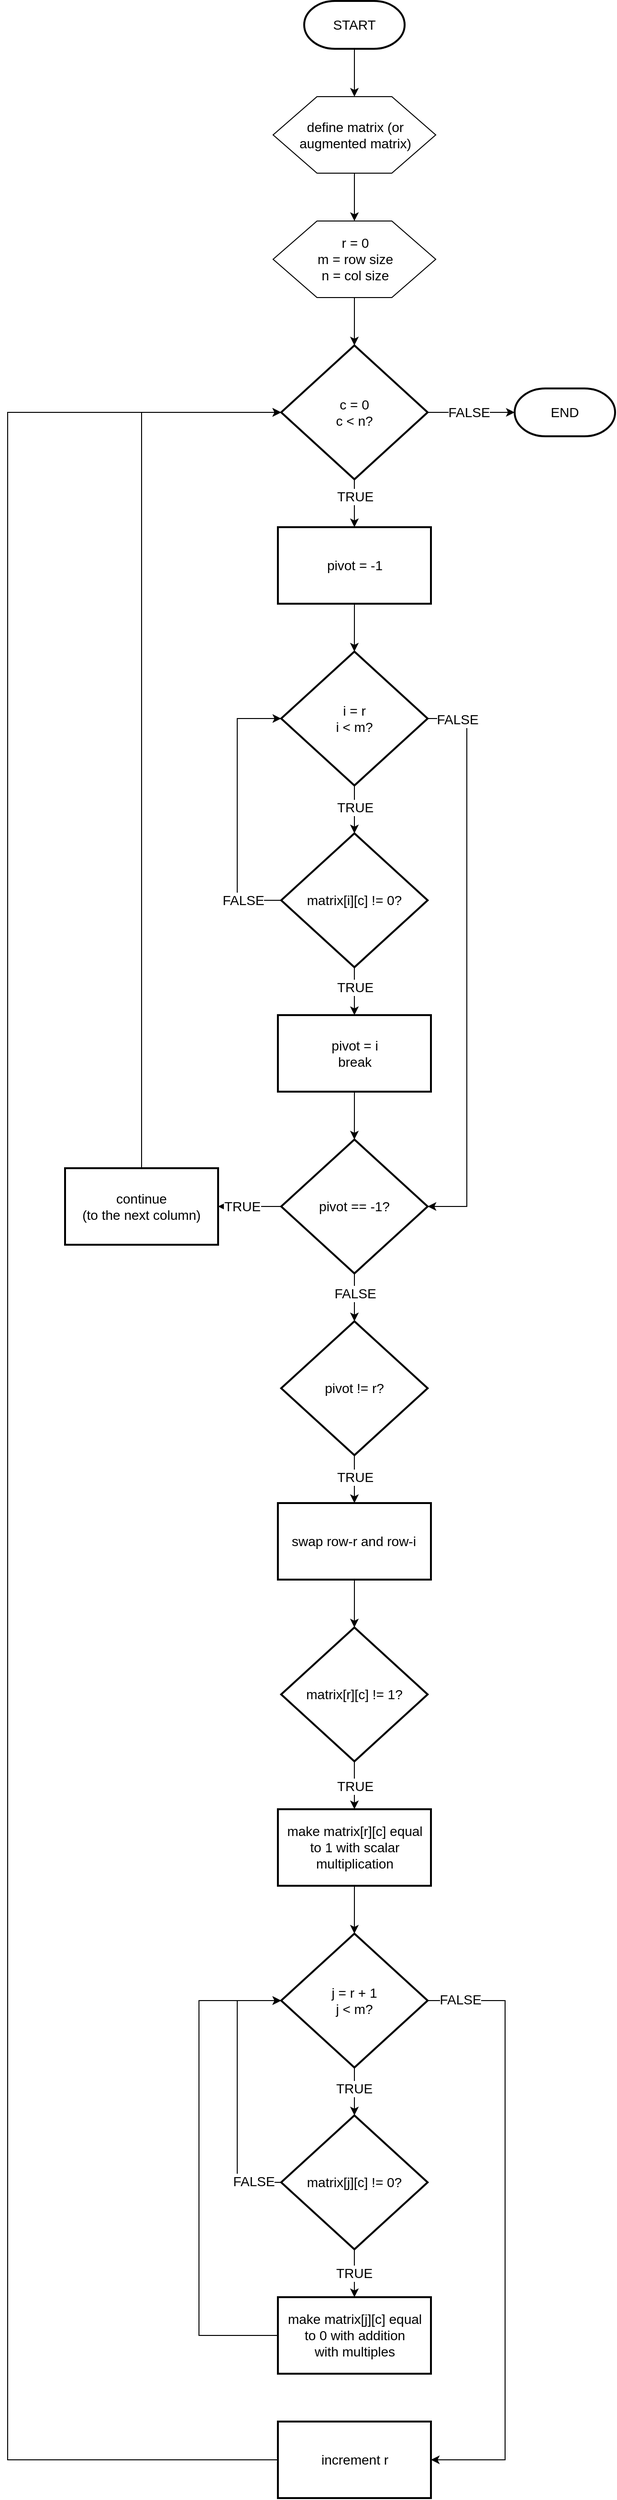 <mxfile version="28.2.5">
  <diagram name="Page-1" id="vWwkLInZLjURHQhcrtjY">
    <mxGraphModel dx="534" dy="283" grid="1" gridSize="10" guides="1" tooltips="1" connect="1" arrows="1" fold="1" page="1" pageScale="1" pageWidth="850" pageHeight="1100" math="0" shadow="0">
      <root>
        <mxCell id="0" />
        <mxCell id="1" parent="0" />
        <mxCell id="6vA8n_HoxN1Lr4v6PDay-3" value="" style="edgeStyle=orthogonalEdgeStyle;rounded=0;orthogonalLoop=1;jettySize=auto;html=1;" parent="1" source="6vA8n_HoxN1Lr4v6PDay-1" target="6vA8n_HoxN1Lr4v6PDay-2" edge="1">
          <mxGeometry relative="1" as="geometry" />
        </mxCell>
        <mxCell id="6vA8n_HoxN1Lr4v6PDay-1" value="START" style="strokeWidth=2;html=1;shape=mxgraph.flowchart.terminator;whiteSpace=wrap;fontSize=14;" parent="1" vertex="1">
          <mxGeometry x="350" y="20" width="105" height="50" as="geometry" />
        </mxCell>
        <mxCell id="6vA8n_HoxN1Lr4v6PDay-5" value="" style="edgeStyle=orthogonalEdgeStyle;rounded=0;orthogonalLoop=1;jettySize=auto;html=1;" parent="1" source="6vA8n_HoxN1Lr4v6PDay-2" target="6vA8n_HoxN1Lr4v6PDay-4" edge="1">
          <mxGeometry relative="1" as="geometry" />
        </mxCell>
        <mxCell id="6vA8n_HoxN1Lr4v6PDay-2" value="define matrix (or&lt;div&gt;augmented matrix)&lt;/div&gt;" style="verticalLabelPosition=middle;verticalAlign=middle;html=1;shape=hexagon;perimeter=hexagonPerimeter2;arcSize=6;size=0.27;labelPosition=center;align=center;fontSize=14;" parent="1" vertex="1">
          <mxGeometry x="317.5" y="120" width="170" height="80" as="geometry" />
        </mxCell>
        <mxCell id="6vA8n_HoxN1Lr4v6PDay-7" value="" style="edgeStyle=orthogonalEdgeStyle;rounded=0;orthogonalLoop=1;jettySize=auto;html=1;" parent="1" source="6vA8n_HoxN1Lr4v6PDay-4" target="6vA8n_HoxN1Lr4v6PDay-6" edge="1">
          <mxGeometry relative="1" as="geometry" />
        </mxCell>
        <mxCell id="6vA8n_HoxN1Lr4v6PDay-4" value="r = 0&lt;div&gt;m = row size&lt;/div&gt;&lt;div&gt;n = col size&lt;/div&gt;" style="verticalLabelPosition=middle;verticalAlign=middle;html=1;shape=hexagon;perimeter=hexagonPerimeter2;arcSize=6;size=0.27;labelPosition=center;align=center;fontSize=14;" parent="1" vertex="1">
          <mxGeometry x="317.5" y="250" width="170" height="80" as="geometry" />
        </mxCell>
        <mxCell id="6vA8n_HoxN1Lr4v6PDay-9" value="" style="edgeStyle=orthogonalEdgeStyle;rounded=0;orthogonalLoop=1;jettySize=auto;html=1;" parent="1" source="6vA8n_HoxN1Lr4v6PDay-6" target="6vA8n_HoxN1Lr4v6PDay-8" edge="1">
          <mxGeometry relative="1" as="geometry" />
        </mxCell>
        <mxCell id="0ZIrBkC216AB6fB7t34_-3" value="&lt;font style=&quot;font-size: 14px;&quot;&gt;TRUE&lt;/font&gt;" style="edgeLabel;html=1;align=center;verticalAlign=middle;resizable=0;points=[];" vertex="1" connectable="0" parent="6vA8n_HoxN1Lr4v6PDay-9">
          <mxGeometry x="-0.272" relative="1" as="geometry">
            <mxPoint as="offset" />
          </mxGeometry>
        </mxCell>
        <mxCell id="0ZIrBkC216AB6fB7t34_-2" value="" style="edgeStyle=orthogonalEdgeStyle;rounded=0;orthogonalLoop=1;jettySize=auto;html=1;" edge="1" parent="1" source="6vA8n_HoxN1Lr4v6PDay-6" target="0ZIrBkC216AB6fB7t34_-1">
          <mxGeometry relative="1" as="geometry" />
        </mxCell>
        <mxCell id="0ZIrBkC216AB6fB7t34_-4" value="&lt;font style=&quot;font-size: 14px;&quot;&gt;FALSE&lt;/font&gt;" style="edgeLabel;html=1;align=center;verticalAlign=middle;resizable=0;points=[];" vertex="1" connectable="0" parent="0ZIrBkC216AB6fB7t34_-2">
          <mxGeometry x="-0.065" relative="1" as="geometry">
            <mxPoint as="offset" />
          </mxGeometry>
        </mxCell>
        <mxCell id="6vA8n_HoxN1Lr4v6PDay-6" value="c = 0&lt;div&gt;c &amp;lt; n?&lt;/div&gt;" style="strokeWidth=2;html=1;shape=mxgraph.flowchart.decision;whiteSpace=wrap;fontSize=14;" parent="1" vertex="1">
          <mxGeometry x="325.93" y="380" width="153.13" height="140" as="geometry" />
        </mxCell>
        <mxCell id="6vA8n_HoxN1Lr4v6PDay-11" value="" style="edgeStyle=orthogonalEdgeStyle;rounded=0;orthogonalLoop=1;jettySize=auto;html=1;" parent="1" source="6vA8n_HoxN1Lr4v6PDay-8" target="6vA8n_HoxN1Lr4v6PDay-10" edge="1">
          <mxGeometry relative="1" as="geometry" />
        </mxCell>
        <mxCell id="6vA8n_HoxN1Lr4v6PDay-8" value="pivot = -1" style="rounded=1;whiteSpace=wrap;html=1;absoluteArcSize=1;arcSize=0;strokeWidth=2;fontSize=14;" parent="1" vertex="1">
          <mxGeometry x="322.5" y="570" width="160" height="80" as="geometry" />
        </mxCell>
        <mxCell id="6vA8n_HoxN1Lr4v6PDay-16" value="" style="edgeStyle=orthogonalEdgeStyle;rounded=0;orthogonalLoop=1;jettySize=auto;html=1;" parent="1" source="6vA8n_HoxN1Lr4v6PDay-10" target="6vA8n_HoxN1Lr4v6PDay-12" edge="1">
          <mxGeometry relative="1" as="geometry" />
        </mxCell>
        <mxCell id="6vA8n_HoxN1Lr4v6PDay-18" value="&lt;font style=&quot;font-size: 14px;&quot;&gt;TRUE&lt;/font&gt;" style="edgeLabel;html=1;align=center;verticalAlign=middle;resizable=0;points=[];" parent="6vA8n_HoxN1Lr4v6PDay-16" vertex="1" connectable="0">
          <mxGeometry x="-0.096" relative="1" as="geometry">
            <mxPoint as="offset" />
          </mxGeometry>
        </mxCell>
        <mxCell id="6vA8n_HoxN1Lr4v6PDay-10" value="i = r&lt;div&gt;i &amp;lt; m?&lt;/div&gt;" style="strokeWidth=2;html=1;shape=mxgraph.flowchart.decision;whiteSpace=wrap;fontSize=14;" parent="1" vertex="1">
          <mxGeometry x="325.93" y="700" width="153.13" height="140" as="geometry" />
        </mxCell>
        <mxCell id="6vA8n_HoxN1Lr4v6PDay-14" value="" style="edgeStyle=orthogonalEdgeStyle;rounded=0;orthogonalLoop=1;jettySize=auto;html=1;" parent="1" source="6vA8n_HoxN1Lr4v6PDay-12" target="6vA8n_HoxN1Lr4v6PDay-13" edge="1">
          <mxGeometry relative="1" as="geometry" />
        </mxCell>
        <mxCell id="6vA8n_HoxN1Lr4v6PDay-19" value="&lt;font style=&quot;font-size: 14px;&quot;&gt;TRUE&lt;/font&gt;" style="edgeLabel;html=1;align=center;verticalAlign=middle;resizable=0;points=[];" parent="6vA8n_HoxN1Lr4v6PDay-14" vertex="1" connectable="0">
          <mxGeometry x="-0.187" relative="1" as="geometry">
            <mxPoint as="offset" />
          </mxGeometry>
        </mxCell>
        <mxCell id="6vA8n_HoxN1Lr4v6PDay-12" value="matrix[i][c] != 0?" style="strokeWidth=2;html=1;shape=mxgraph.flowchart.decision;whiteSpace=wrap;fontSize=14;" parent="1" vertex="1">
          <mxGeometry x="325.93" y="890" width="153.13" height="140" as="geometry" />
        </mxCell>
        <mxCell id="6vA8n_HoxN1Lr4v6PDay-22" value="" style="edgeStyle=orthogonalEdgeStyle;rounded=0;orthogonalLoop=1;jettySize=auto;html=1;" parent="1" source="6vA8n_HoxN1Lr4v6PDay-13" target="6vA8n_HoxN1Lr4v6PDay-21" edge="1">
          <mxGeometry relative="1" as="geometry" />
        </mxCell>
        <mxCell id="6vA8n_HoxN1Lr4v6PDay-13" value="pivot = i&lt;div&gt;break&lt;/div&gt;" style="rounded=1;whiteSpace=wrap;html=1;absoluteArcSize=1;arcSize=0;strokeWidth=2;fontSize=14;" parent="1" vertex="1">
          <mxGeometry x="322.5" y="1080" width="160" height="80" as="geometry" />
        </mxCell>
        <mxCell id="6vA8n_HoxN1Lr4v6PDay-15" style="edgeStyle=orthogonalEdgeStyle;rounded=0;orthogonalLoop=1;jettySize=auto;html=1;exitX=0;exitY=0.5;exitDx=0;exitDy=0;exitPerimeter=0;entryX=0;entryY=0.5;entryDx=0;entryDy=0;entryPerimeter=0;" parent="1" source="6vA8n_HoxN1Lr4v6PDay-12" target="6vA8n_HoxN1Lr4v6PDay-10" edge="1">
          <mxGeometry relative="1" as="geometry">
            <Array as="points">
              <mxPoint x="280" y="960" />
              <mxPoint x="280" y="770" />
            </Array>
          </mxGeometry>
        </mxCell>
        <mxCell id="6vA8n_HoxN1Lr4v6PDay-20" value="&lt;font style=&quot;font-size: 14px;&quot;&gt;FALSE&lt;/font&gt;" style="edgeLabel;html=1;align=center;verticalAlign=middle;resizable=0;points=[];" parent="6vA8n_HoxN1Lr4v6PDay-15" vertex="1" connectable="0">
          <mxGeometry x="-0.717" relative="1" as="geometry">
            <mxPoint as="offset" />
          </mxGeometry>
        </mxCell>
        <mxCell id="6vA8n_HoxN1Lr4v6PDay-26" value="" style="edgeStyle=orthogonalEdgeStyle;rounded=0;orthogonalLoop=1;jettySize=auto;html=1;" parent="1" source="6vA8n_HoxN1Lr4v6PDay-21" target="6vA8n_HoxN1Lr4v6PDay-25" edge="1">
          <mxGeometry relative="1" as="geometry" />
        </mxCell>
        <mxCell id="6vA8n_HoxN1Lr4v6PDay-28" value="&lt;span style=&quot;font-size: 14px;&quot;&gt;TRUE&lt;/span&gt;" style="edgeLabel;html=1;align=center;verticalAlign=middle;resizable=0;points=[];" parent="6vA8n_HoxN1Lr4v6PDay-26" vertex="1" connectable="0">
          <mxGeometry x="0.252" relative="1" as="geometry">
            <mxPoint as="offset" />
          </mxGeometry>
        </mxCell>
        <mxCell id="6vA8n_HoxN1Lr4v6PDay-33" value="" style="edgeStyle=orthogonalEdgeStyle;rounded=0;orthogonalLoop=1;jettySize=auto;html=1;" parent="1" source="6vA8n_HoxN1Lr4v6PDay-21" target="6vA8n_HoxN1Lr4v6PDay-32" edge="1">
          <mxGeometry relative="1" as="geometry" />
        </mxCell>
        <mxCell id="6vA8n_HoxN1Lr4v6PDay-34" value="&lt;span style=&quot;font-size: 14px;&quot;&gt;FALSE&lt;/span&gt;" style="edgeLabel;html=1;align=center;verticalAlign=middle;resizable=0;points=[];" parent="6vA8n_HoxN1Lr4v6PDay-33" vertex="1" connectable="0">
          <mxGeometry x="-0.176" relative="1" as="geometry">
            <mxPoint as="offset" />
          </mxGeometry>
        </mxCell>
        <mxCell id="6vA8n_HoxN1Lr4v6PDay-21" value="pivot == -1?" style="strokeWidth=2;html=1;shape=mxgraph.flowchart.decision;whiteSpace=wrap;fontSize=14;" parent="1" vertex="1">
          <mxGeometry x="325.94" y="1210" width="153.13" height="140" as="geometry" />
        </mxCell>
        <mxCell id="6vA8n_HoxN1Lr4v6PDay-23" style="edgeStyle=orthogonalEdgeStyle;rounded=0;orthogonalLoop=1;jettySize=auto;html=1;exitX=1;exitY=0.5;exitDx=0;exitDy=0;exitPerimeter=0;entryX=1;entryY=0.5;entryDx=0;entryDy=0;entryPerimeter=0;" parent="1" source="6vA8n_HoxN1Lr4v6PDay-10" target="6vA8n_HoxN1Lr4v6PDay-21" edge="1">
          <mxGeometry relative="1" as="geometry">
            <Array as="points">
              <mxPoint x="520" y="770" />
              <mxPoint x="520" y="1280" />
            </Array>
          </mxGeometry>
        </mxCell>
        <mxCell id="6vA8n_HoxN1Lr4v6PDay-24" value="&lt;span style=&quot;font-size: 14px;&quot;&gt;FALSE&lt;/span&gt;" style="edgeLabel;html=1;align=center;verticalAlign=middle;resizable=0;points=[];" parent="6vA8n_HoxN1Lr4v6PDay-23" vertex="1" connectable="0">
          <mxGeometry x="-0.895" y="-1" relative="1" as="geometry">
            <mxPoint as="offset" />
          </mxGeometry>
        </mxCell>
        <mxCell id="6vA8n_HoxN1Lr4v6PDay-25" value="continue&lt;div&gt;(to the next column)&lt;/div&gt;" style="rounded=1;whiteSpace=wrap;html=1;absoluteArcSize=1;arcSize=0;strokeWidth=2;fontSize=14;" parent="1" vertex="1">
          <mxGeometry x="100" y="1240" width="160" height="80" as="geometry" />
        </mxCell>
        <mxCell id="6vA8n_HoxN1Lr4v6PDay-29" style="edgeStyle=orthogonalEdgeStyle;rounded=0;orthogonalLoop=1;jettySize=auto;html=1;exitX=0.5;exitY=0;exitDx=0;exitDy=0;entryX=0;entryY=0.5;entryDx=0;entryDy=0;entryPerimeter=0;" parent="1" source="6vA8n_HoxN1Lr4v6PDay-25" target="6vA8n_HoxN1Lr4v6PDay-6" edge="1">
          <mxGeometry relative="1" as="geometry" />
        </mxCell>
        <mxCell id="6vA8n_HoxN1Lr4v6PDay-36" value="" style="edgeStyle=orthogonalEdgeStyle;rounded=0;orthogonalLoop=1;jettySize=auto;html=1;" parent="1" source="6vA8n_HoxN1Lr4v6PDay-32" target="6vA8n_HoxN1Lr4v6PDay-35" edge="1">
          <mxGeometry relative="1" as="geometry" />
        </mxCell>
        <mxCell id="6vA8n_HoxN1Lr4v6PDay-37" value="&lt;font style=&quot;font-size: 14px;&quot;&gt;TRUE&lt;/font&gt;" style="edgeLabel;html=1;align=center;verticalAlign=middle;resizable=0;points=[];" parent="6vA8n_HoxN1Lr4v6PDay-36" vertex="1" connectable="0">
          <mxGeometry x="-0.087" relative="1" as="geometry">
            <mxPoint as="offset" />
          </mxGeometry>
        </mxCell>
        <mxCell id="6vA8n_HoxN1Lr4v6PDay-32" value="pivot != r?" style="strokeWidth=2;html=1;shape=mxgraph.flowchart.decision;whiteSpace=wrap;fontSize=14;" parent="1" vertex="1">
          <mxGeometry x="325.94" y="1400" width="153.13" height="140" as="geometry" />
        </mxCell>
        <mxCell id="6vA8n_HoxN1Lr4v6PDay-39" value="" style="edgeStyle=orthogonalEdgeStyle;rounded=0;orthogonalLoop=1;jettySize=auto;html=1;" parent="1" source="6vA8n_HoxN1Lr4v6PDay-35" target="6vA8n_HoxN1Lr4v6PDay-38" edge="1">
          <mxGeometry relative="1" as="geometry" />
        </mxCell>
        <mxCell id="6vA8n_HoxN1Lr4v6PDay-35" value="swap row-r and row-i" style="rounded=1;whiteSpace=wrap;html=1;absoluteArcSize=1;arcSize=0;strokeWidth=2;fontSize=14;" parent="1" vertex="1">
          <mxGeometry x="322.49" y="1590" width="160" height="80" as="geometry" />
        </mxCell>
        <mxCell id="6vA8n_HoxN1Lr4v6PDay-41" value="" style="edgeStyle=orthogonalEdgeStyle;rounded=0;orthogonalLoop=1;jettySize=auto;html=1;" parent="1" source="6vA8n_HoxN1Lr4v6PDay-38" target="6vA8n_HoxN1Lr4v6PDay-40" edge="1">
          <mxGeometry relative="1" as="geometry" />
        </mxCell>
        <mxCell id="6vA8n_HoxN1Lr4v6PDay-42" value="&lt;span style=&quot;font-size: 14px;&quot;&gt;TRUE&lt;/span&gt;" style="edgeLabel;html=1;align=center;verticalAlign=middle;resizable=0;points=[];" parent="6vA8n_HoxN1Lr4v6PDay-41" vertex="1" connectable="0">
          <mxGeometry x="0.016" relative="1" as="geometry">
            <mxPoint as="offset" />
          </mxGeometry>
        </mxCell>
        <mxCell id="6vA8n_HoxN1Lr4v6PDay-38" value="matrix[r][c] != 1?" style="strokeWidth=2;html=1;shape=mxgraph.flowchart.decision;whiteSpace=wrap;fontSize=14;" parent="1" vertex="1">
          <mxGeometry x="325.92" y="1720" width="153.13" height="140" as="geometry" />
        </mxCell>
        <mxCell id="6vA8n_HoxN1Lr4v6PDay-44" value="" style="edgeStyle=orthogonalEdgeStyle;rounded=0;orthogonalLoop=1;jettySize=auto;html=1;" parent="1" source="6vA8n_HoxN1Lr4v6PDay-40" target="6vA8n_HoxN1Lr4v6PDay-43" edge="1">
          <mxGeometry relative="1" as="geometry" />
        </mxCell>
        <mxCell id="6vA8n_HoxN1Lr4v6PDay-40" value="make matrix[r][c] equal&lt;div&gt;to 1 with scalar&lt;/div&gt;&lt;div&gt;multiplication&lt;/div&gt;" style="rounded=1;whiteSpace=wrap;html=1;absoluteArcSize=1;arcSize=0;strokeWidth=2;fontSize=14;" parent="1" vertex="1">
          <mxGeometry x="322.51" y="1910" width="160" height="80" as="geometry" />
        </mxCell>
        <mxCell id="6vA8n_HoxN1Lr4v6PDay-46" value="" style="edgeStyle=orthogonalEdgeStyle;rounded=0;orthogonalLoop=1;jettySize=auto;html=1;" parent="1" source="6vA8n_HoxN1Lr4v6PDay-43" target="6vA8n_HoxN1Lr4v6PDay-45" edge="1">
          <mxGeometry relative="1" as="geometry" />
        </mxCell>
        <mxCell id="6vA8n_HoxN1Lr4v6PDay-49" value="&lt;span style=&quot;font-size: 14px;&quot;&gt;TRUE&lt;/span&gt;" style="edgeLabel;html=1;align=center;verticalAlign=middle;resizable=0;points=[];" parent="6vA8n_HoxN1Lr4v6PDay-46" vertex="1" connectable="0">
          <mxGeometry x="-0.12" y="-1" relative="1" as="geometry">
            <mxPoint as="offset" />
          </mxGeometry>
        </mxCell>
        <mxCell id="6vA8n_HoxN1Lr4v6PDay-55" style="edgeStyle=orthogonalEdgeStyle;rounded=0;orthogonalLoop=1;jettySize=auto;html=1;exitX=1;exitY=0.5;exitDx=0;exitDy=0;exitPerimeter=0;entryX=1;entryY=0.5;entryDx=0;entryDy=0;" parent="1" source="6vA8n_HoxN1Lr4v6PDay-43" target="6vA8n_HoxN1Lr4v6PDay-54" edge="1">
          <mxGeometry relative="1" as="geometry">
            <Array as="points">
              <mxPoint x="560" y="2110" />
              <mxPoint x="560" y="2590" />
            </Array>
          </mxGeometry>
        </mxCell>
        <mxCell id="6vA8n_HoxN1Lr4v6PDay-56" value="&lt;span style=&quot;font-size: 14px;&quot;&gt;FALSE&lt;/span&gt;" style="edgeLabel;html=1;align=center;verticalAlign=middle;resizable=0;points=[];" parent="6vA8n_HoxN1Lr4v6PDay-55" vertex="1" connectable="0">
          <mxGeometry x="-0.894" y="1" relative="1" as="geometry">
            <mxPoint as="offset" />
          </mxGeometry>
        </mxCell>
        <mxCell id="6vA8n_HoxN1Lr4v6PDay-43" value="j = r + 1&lt;div&gt;j &amp;lt; m?&lt;/div&gt;" style="strokeWidth=2;html=1;shape=mxgraph.flowchart.decision;whiteSpace=wrap;fontSize=14;" parent="1" vertex="1">
          <mxGeometry x="325.92" y="2040" width="153.13" height="140" as="geometry" />
        </mxCell>
        <mxCell id="6vA8n_HoxN1Lr4v6PDay-48" value="" style="edgeStyle=orthogonalEdgeStyle;rounded=0;orthogonalLoop=1;jettySize=auto;html=1;" parent="1" source="6vA8n_HoxN1Lr4v6PDay-45" target="6vA8n_HoxN1Lr4v6PDay-47" edge="1">
          <mxGeometry relative="1" as="geometry" />
        </mxCell>
        <mxCell id="6vA8n_HoxN1Lr4v6PDay-50" value="&lt;font style=&quot;font-size: 14px;&quot;&gt;TRUE&lt;/font&gt;" style="edgeLabel;html=1;align=center;verticalAlign=middle;resizable=0;points=[];" parent="6vA8n_HoxN1Lr4v6PDay-48" vertex="1" connectable="0">
          <mxGeometry x="-0.022" y="-1" relative="1" as="geometry">
            <mxPoint as="offset" />
          </mxGeometry>
        </mxCell>
        <mxCell id="6vA8n_HoxN1Lr4v6PDay-45" value="matrix[j][c] != 0?" style="strokeWidth=2;html=1;shape=mxgraph.flowchart.decision;whiteSpace=wrap;fontSize=14;" parent="1" vertex="1">
          <mxGeometry x="325.92" y="2230" width="153.13" height="140" as="geometry" />
        </mxCell>
        <mxCell id="6vA8n_HoxN1Lr4v6PDay-47" value="make matrix[j][c] equal&lt;div&gt;to 0 with addition&lt;/div&gt;&lt;div&gt;with multiples&lt;/div&gt;" style="rounded=1;whiteSpace=wrap;html=1;absoluteArcSize=1;arcSize=0;strokeWidth=2;fontSize=14;" parent="1" vertex="1">
          <mxGeometry x="322.51" y="2420" width="160" height="80" as="geometry" />
        </mxCell>
        <mxCell id="6vA8n_HoxN1Lr4v6PDay-51" style="edgeStyle=orthogonalEdgeStyle;rounded=0;orthogonalLoop=1;jettySize=auto;html=1;exitX=0;exitY=0.5;exitDx=0;exitDy=0;exitPerimeter=0;entryX=0;entryY=0.5;entryDx=0;entryDy=0;entryPerimeter=0;" parent="1" source="6vA8n_HoxN1Lr4v6PDay-45" target="6vA8n_HoxN1Lr4v6PDay-43" edge="1">
          <mxGeometry relative="1" as="geometry">
            <Array as="points">
              <mxPoint x="280" y="2300" />
              <mxPoint x="280" y="2110" />
            </Array>
          </mxGeometry>
        </mxCell>
        <mxCell id="6vA8n_HoxN1Lr4v6PDay-52" value="&lt;font style=&quot;font-size: 14px;&quot;&gt;FALSE&lt;/font&gt;" style="edgeLabel;html=1;align=center;verticalAlign=middle;resizable=0;points=[];" parent="6vA8n_HoxN1Lr4v6PDay-51" vertex="1" connectable="0">
          <mxGeometry x="-0.794" y="-1" relative="1" as="geometry">
            <mxPoint as="offset" />
          </mxGeometry>
        </mxCell>
        <mxCell id="6vA8n_HoxN1Lr4v6PDay-53" style="edgeStyle=orthogonalEdgeStyle;rounded=0;orthogonalLoop=1;jettySize=auto;html=1;exitX=0;exitY=0.5;exitDx=0;exitDy=0;entryX=0;entryY=0.5;entryDx=0;entryDy=0;entryPerimeter=0;" parent="1" source="6vA8n_HoxN1Lr4v6PDay-47" target="6vA8n_HoxN1Lr4v6PDay-43" edge="1">
          <mxGeometry relative="1" as="geometry">
            <Array as="points">
              <mxPoint x="240" y="2460" />
              <mxPoint x="240" y="2110" />
            </Array>
          </mxGeometry>
        </mxCell>
        <mxCell id="6vA8n_HoxN1Lr4v6PDay-54" value="increment r" style="rounded=1;whiteSpace=wrap;html=1;absoluteArcSize=1;arcSize=0;strokeWidth=2;fontSize=14;" parent="1" vertex="1">
          <mxGeometry x="322.51" y="2550" width="160" height="80" as="geometry" />
        </mxCell>
        <mxCell id="6vA8n_HoxN1Lr4v6PDay-57" style="edgeStyle=orthogonalEdgeStyle;rounded=0;orthogonalLoop=1;jettySize=auto;html=1;exitX=0;exitY=0.5;exitDx=0;exitDy=0;entryX=0;entryY=0.5;entryDx=0;entryDy=0;entryPerimeter=0;" parent="1" source="6vA8n_HoxN1Lr4v6PDay-54" target="6vA8n_HoxN1Lr4v6PDay-6" edge="1">
          <mxGeometry relative="1" as="geometry">
            <Array as="points">
              <mxPoint x="40" y="2590" />
              <mxPoint x="40" y="450" />
            </Array>
          </mxGeometry>
        </mxCell>
        <mxCell id="0ZIrBkC216AB6fB7t34_-1" value="END" style="strokeWidth=2;html=1;shape=mxgraph.flowchart.terminator;whiteSpace=wrap;fontSize=14;" vertex="1" parent="1">
          <mxGeometry x="570" y="425" width="105" height="50" as="geometry" />
        </mxCell>
      </root>
    </mxGraphModel>
  </diagram>
</mxfile>
